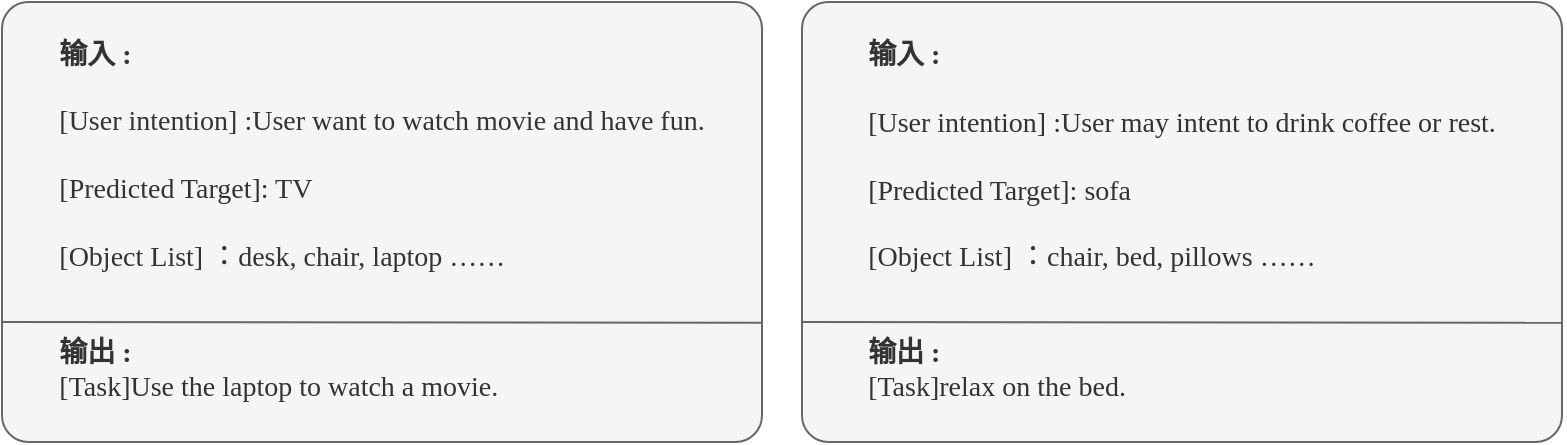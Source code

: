 <mxfile version="26.1.1">
  <diagram name="第 1 页" id="Xfgz9Orkt3l9N9rIgqLr">
    <mxGraphModel dx="1427" dy="959" grid="1" gridSize="10" guides="1" tooltips="1" connect="1" arrows="1" fold="1" page="1" pageScale="1" pageWidth="827" pageHeight="1169" math="0" shadow="0">
      <root>
        <mxCell id="0" />
        <mxCell id="1" parent="0" />
        <mxCell id="_9PVzrd9Amoy8zWmT1fk-1" value="&lt;div style=&quot;&quot;&gt;&lt;div style=&quot;text-align: left;&quot;&gt;&lt;b style=&quot;background-color: transparent; color: light-dark(rgb(51, 51, 51), rgb(193, 193, 193));&quot;&gt;&lt;font style=&quot;font-size: 14px;&quot; face=&quot;Times New Roman&quot;&gt;输入 :&lt;/font&gt;&lt;/b&gt;&lt;/div&gt;&lt;div style=&quot;text-align: left;&quot;&gt;&lt;b style=&quot;background-color: transparent; color: light-dark(rgb(51, 51, 51), rgb(193, 193, 193));&quot;&gt;&lt;font style=&quot;font-size: 14px;&quot; face=&quot;Times New Roman&quot;&gt;&lt;br&gt;&lt;/font&gt;&lt;/b&gt;&lt;/div&gt;&lt;div style=&quot;&quot;&gt;&lt;div style=&quot;text-align: center;&quot;&gt;&lt;font style=&quot;font-size: 14px;&quot; face=&quot;Times New Roman&quot;&gt;[User intention] :User want to watch movie and have fun.&lt;/font&gt;&lt;/div&gt;&lt;div style=&quot;text-align: center;&quot;&gt;&lt;font style=&quot;font-size: 14px;&quot; face=&quot;Times New Roman&quot;&gt;&lt;br&gt;&lt;/font&gt;&lt;/div&gt;&lt;/div&gt;&lt;div style=&quot;text-align: left;&quot;&gt;&lt;font face=&quot;Times New Roman&quot; style=&quot;font-size: 14px;&quot;&gt;[Predicted Target]: TV&lt;/font&gt;&lt;/div&gt;&lt;div style=&quot;text-align: left;&quot;&gt;&lt;font face=&quot;Times New Roman&quot; style=&quot;font-size: 14px;&quot;&gt;&lt;br&gt;&lt;/font&gt;&lt;/div&gt;&lt;div style=&quot;text-align: left;&quot;&gt;&lt;font face=&quot;Times New Roman&quot; style=&quot;font-size: 14px;&quot;&gt;[Object List] ：&lt;span style=&quot;background-color: transparent; color: light-dark(rgb(51, 51, 51), rgb(193, 193, 193)); text-align: center;&quot;&gt;desk, chair, l&lt;/span&gt;&lt;/font&gt;&lt;span style=&quot;font-family: &amp;quot;Times New Roman&amp;quot;; font-size: 14px; background-color: transparent; color: light-dark(rgb(51, 51, 51), rgb(193, 193, 193)); text-align: center;&quot;&gt;aptop&lt;/span&gt;&lt;span style=&quot;background-color: transparent; color: light-dark(rgb(51, 51, 51), rgb(193, 193, 193)); text-align: center; font-size: 14px; font-family: &amp;quot;Times New Roman&amp;quot;;&quot;&gt;&amp;nbsp;……&lt;/span&gt;&lt;/div&gt;&lt;div style=&quot;text-align: left;&quot;&gt;&lt;br&gt;&lt;/div&gt;&lt;div style=&quot;text-align: left;&quot;&gt;&lt;b style=&quot;background-color: transparent; color: light-dark(rgb(51, 51, 51), rgb(193, 193, 193));&quot;&gt;&lt;font style=&quot;font-size: 14px;&quot; face=&quot;Times New Roman&quot;&gt;&lt;br&gt;&lt;/font&gt;&lt;/b&gt;&lt;/div&gt;&lt;div style=&quot;text-align: left;&quot;&gt;&lt;b style=&quot;background-color: transparent; color: light-dark(rgb(51, 51, 51), rgb(193, 193, 193));&quot;&gt;&lt;font style=&quot;font-size: 14px;&quot; face=&quot;Times New Roman&quot;&gt;输出 :&lt;/font&gt;&lt;/b&gt;&lt;/div&gt;&lt;div style=&quot;text-align: left;&quot;&gt;&lt;font style=&quot;font-size: 14px;&quot;&gt;&lt;font style=&quot;&quot; face=&quot;Times New Roman&quot;&gt;[&lt;/font&gt;&lt;font style=&quot;&quot; face=&quot;Times New Roman&quot;&gt;&lt;font style=&quot;&quot;&gt;Task]&lt;/font&gt;&lt;span style=&quot;background-color: transparent; color: light-dark(rgb(51, 51, 51), rgb(193, 193, 193)); text-align: center;&quot;&gt;Use the laptop to watch a movie.&lt;/span&gt;&lt;/font&gt;&lt;/font&gt;&lt;/div&gt;&lt;/div&gt;" style="rounded=1;arcSize=6;whiteSpace=wrap;html=1;fillColor=#f5f5f5;fontColor=#333333;strokeColor=#666666;" vertex="1" parent="1">
          <mxGeometry x="130" y="200" width="380" height="220" as="geometry" />
        </mxCell>
        <mxCell id="_9PVzrd9Amoy8zWmT1fk-2" value="" style="endArrow=none;html=1;rounded=0;exitX=0.001;exitY=0.727;exitDx=0;exitDy=0;exitPerimeter=0;entryX=1;entryY=0.729;entryDx=0;entryDy=0;entryPerimeter=0;fillColor=#f5f5f5;strokeColor=#666666;" edge="1" parent="1" source="_9PVzrd9Amoy8zWmT1fk-1" target="_9PVzrd9Amoy8zWmT1fk-1">
          <mxGeometry width="50" height="50" relative="1" as="geometry">
            <mxPoint x="129" y="360" as="sourcePoint" />
            <mxPoint x="440" y="400" as="targetPoint" />
          </mxGeometry>
        </mxCell>
        <mxCell id="_9PVzrd9Amoy8zWmT1fk-3" value="&lt;div style=&quot;&quot;&gt;&lt;div style=&quot;text-align: left;&quot;&gt;&lt;b style=&quot;background-color: transparent; color: light-dark(rgb(51, 51, 51), rgb(193, 193, 193));&quot;&gt;&lt;font style=&quot;font-size: 14px;&quot; face=&quot;Times New Roman&quot;&gt;输入 :&lt;/font&gt;&lt;/b&gt;&lt;/div&gt;&lt;div style=&quot;text-align: left;&quot;&gt;&lt;b style=&quot;background-color: transparent; color: light-dark(rgb(51, 51, 51), rgb(193, 193, 193));&quot;&gt;&lt;font style=&quot;font-size: 14px;&quot; face=&quot;Times New Roman&quot;&gt;&lt;br&gt;&lt;/font&gt;&lt;/b&gt;&lt;/div&gt;&lt;div style=&quot;&quot;&gt;&lt;div style=&quot;text-align: center;&quot;&gt;&lt;font style=&quot;font-size: 14px;&quot; face=&quot;Times New Roman&quot;&gt;[User intention] :User may intent to drink coffee or rest.&lt;/font&gt;&lt;/div&gt;&lt;div style=&quot;text-align: center;&quot;&gt;&lt;font style=&quot;font-size: 14px;&quot; face=&quot;Times New Roman&quot;&gt;&lt;br&gt;&lt;/font&gt;&lt;/div&gt;&lt;/div&gt;&lt;div style=&quot;text-align: left;&quot;&gt;&lt;font face=&quot;Times New Roman&quot; style=&quot;font-size: 14px;&quot;&gt;[Predicted Target]: sofa&lt;/font&gt;&lt;/div&gt;&lt;div style=&quot;text-align: left;&quot;&gt;&lt;font face=&quot;Times New Roman&quot; style=&quot;font-size: 14px;&quot;&gt;&lt;br&gt;&lt;/font&gt;&lt;/div&gt;&lt;div style=&quot;text-align: left;&quot;&gt;&lt;font face=&quot;Times New Roman&quot; style=&quot;font-size: 14px;&quot;&gt;[Object List] ：&lt;span style=&quot;background-color: transparent; color: light-dark(rgb(51, 51, 51), rgb(193, 193, 193)); text-align: center;&quot;&gt;chair, bed, pillows ……&lt;/span&gt;&lt;/font&gt;&lt;/div&gt;&lt;div style=&quot;text-align: left;&quot;&gt;&lt;br&gt;&lt;/div&gt;&lt;div style=&quot;text-align: left;&quot;&gt;&lt;b style=&quot;background-color: transparent; color: light-dark(rgb(51, 51, 51), rgb(193, 193, 193));&quot;&gt;&lt;font style=&quot;font-size: 14px;&quot; face=&quot;Times New Roman&quot;&gt;&lt;br&gt;&lt;/font&gt;&lt;/b&gt;&lt;/div&gt;&lt;div style=&quot;text-align: left;&quot;&gt;&lt;b style=&quot;background-color: transparent; color: light-dark(rgb(51, 51, 51), rgb(193, 193, 193));&quot;&gt;&lt;font style=&quot;font-size: 14px;&quot; face=&quot;Times New Roman&quot;&gt;输出 :&lt;/font&gt;&lt;/b&gt;&lt;/div&gt;&lt;div style=&quot;text-align: left;&quot;&gt;&lt;font face=&quot;Times New Roman&quot; style=&quot;font-size: 14px;&quot;&gt;[&lt;font style=&quot;&quot;&gt;Task]&lt;/font&gt;relax&amp;nbsp;on the bed&lt;span style=&quot;background-color: transparent; color: light-dark(rgb(51, 51, 51), rgb(193, 193, 193)); text-align: center;&quot;&gt;.&lt;/span&gt;&lt;/font&gt;&lt;/div&gt;&lt;/div&gt;" style="rounded=1;arcSize=6;whiteSpace=wrap;html=1;fillColor=#f5f5f5;fontColor=#333333;strokeColor=#666666;" vertex="1" parent="1">
          <mxGeometry x="530" y="200" width="380" height="220" as="geometry" />
        </mxCell>
        <mxCell id="_9PVzrd9Amoy8zWmT1fk-4" value="" style="endArrow=none;html=1;rounded=0;exitX=0.001;exitY=0.727;exitDx=0;exitDy=0;exitPerimeter=0;entryX=1;entryY=0.729;entryDx=0;entryDy=0;entryPerimeter=0;fillColor=#f5f5f5;strokeColor=#666666;" edge="1" parent="1" source="_9PVzrd9Amoy8zWmT1fk-3" target="_9PVzrd9Amoy8zWmT1fk-3">
          <mxGeometry width="50" height="50" relative="1" as="geometry">
            <mxPoint x="529" y="360" as="sourcePoint" />
            <mxPoint x="840" y="400" as="targetPoint" />
          </mxGeometry>
        </mxCell>
      </root>
    </mxGraphModel>
  </diagram>
</mxfile>

